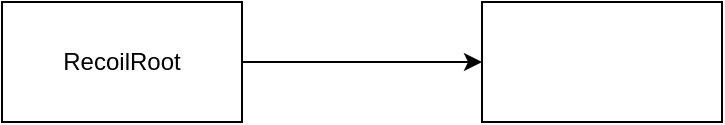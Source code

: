 <mxfile version="13.6.10" type="github"><diagram id="ba9gfIh8iou_HXcLXhXc" name="Page-1"><mxGraphModel dx="1042" dy="769" grid="1" gridSize="10" guides="1" tooltips="1" connect="1" arrows="1" fold="1" page="1" pageScale="1" pageWidth="827" pageHeight="1169" math="0" shadow="0"><root><mxCell id="0"/><mxCell id="1" parent="0"/><mxCell id="bLhO9jy1YvFofBGLEU2x-2" style="edgeStyle=orthogonalEdgeStyle;rounded=0;orthogonalLoop=1;jettySize=auto;html=1;entryX=0;entryY=0.5;entryDx=0;entryDy=0;" edge="1" parent="1" source="bLhO9jy1YvFofBGLEU2x-1" target="bLhO9jy1YvFofBGLEU2x-3"><mxGeometry relative="1" as="geometry"><mxPoint x="310" y="110" as="targetPoint"/></mxGeometry></mxCell><mxCell id="bLhO9jy1YvFofBGLEU2x-1" value="RecoilRoot" style="rounded=0;whiteSpace=wrap;html=1;" vertex="1" parent="1"><mxGeometry x="80" y="80" width="120" height="60" as="geometry"/></mxCell><mxCell id="bLhO9jy1YvFofBGLEU2x-3" value="" style="rounded=0;whiteSpace=wrap;html=1;" vertex="1" parent="1"><mxGeometry x="320" y="80" width="120" height="60" as="geometry"/></mxCell></root></mxGraphModel></diagram></mxfile>